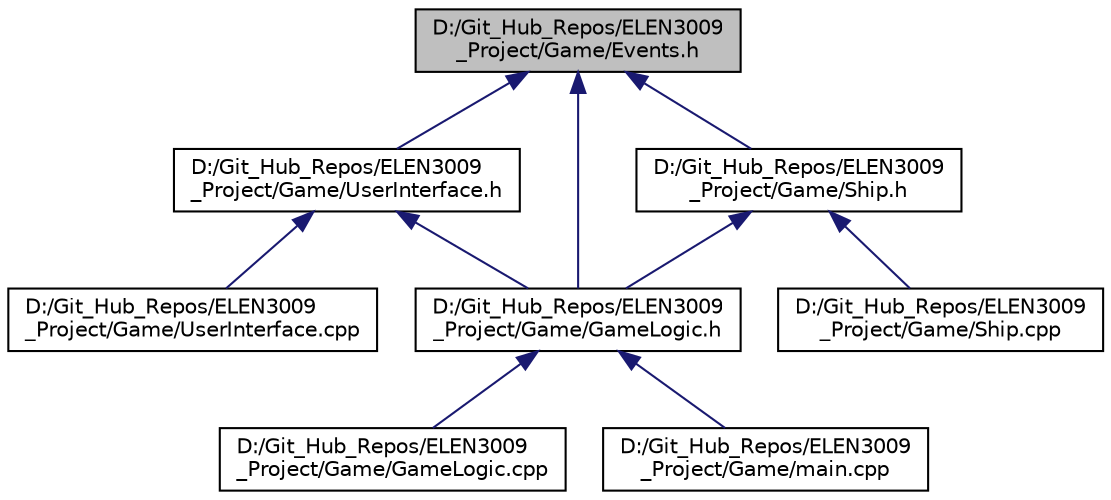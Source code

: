 digraph "D:/Git_Hub_Repos/ELEN3009_Project/Game/Events.h"
{
  edge [fontname="Helvetica",fontsize="10",labelfontname="Helvetica",labelfontsize="10"];
  node [fontname="Helvetica",fontsize="10",shape=record];
  Node1 [label="D:/Git_Hub_Repos/ELEN3009\l_Project/Game/Events.h",height=0.2,width=0.4,color="black", fillcolor="grey75", style="filled", fontcolor="black"];
  Node1 -> Node2 [dir="back",color="midnightblue",fontsize="10",style="solid",fontname="Helvetica"];
  Node2 [label="D:/Git_Hub_Repos/ELEN3009\l_Project/Game/UserInterface.h",height=0.2,width=0.4,color="black", fillcolor="white", style="filled",URL="$UserInterface_8h.html"];
  Node2 -> Node3 [dir="back",color="midnightblue",fontsize="10",style="solid",fontname="Helvetica"];
  Node3 [label="D:/Git_Hub_Repos/ELEN3009\l_Project/Game/GameLogic.h",height=0.2,width=0.4,color="black", fillcolor="white", style="filled",URL="$GameLogic_8h.html"];
  Node3 -> Node4 [dir="back",color="midnightblue",fontsize="10",style="solid",fontname="Helvetica"];
  Node4 [label="D:/Git_Hub_Repos/ELEN3009\l_Project/Game/GameLogic.cpp",height=0.2,width=0.4,color="black", fillcolor="white", style="filled",URL="$GameLogic_8cpp.html"];
  Node3 -> Node5 [dir="back",color="midnightblue",fontsize="10",style="solid",fontname="Helvetica"];
  Node5 [label="D:/Git_Hub_Repos/ELEN3009\l_Project/Game/main.cpp",height=0.2,width=0.4,color="black", fillcolor="white", style="filled",URL="$main_8cpp.html"];
  Node2 -> Node6 [dir="back",color="midnightblue",fontsize="10",style="solid",fontname="Helvetica"];
  Node6 [label="D:/Git_Hub_Repos/ELEN3009\l_Project/Game/UserInterface.cpp",height=0.2,width=0.4,color="black", fillcolor="white", style="filled",URL="$UserInterface_8cpp.html"];
  Node1 -> Node7 [dir="back",color="midnightblue",fontsize="10",style="solid",fontname="Helvetica"];
  Node7 [label="D:/Git_Hub_Repos/ELEN3009\l_Project/Game/Ship.h",height=0.2,width=0.4,color="black", fillcolor="white", style="filled",URL="$Ship_8h.html"];
  Node7 -> Node3 [dir="back",color="midnightblue",fontsize="10",style="solid",fontname="Helvetica"];
  Node7 -> Node8 [dir="back",color="midnightblue",fontsize="10",style="solid",fontname="Helvetica"];
  Node8 [label="D:/Git_Hub_Repos/ELEN3009\l_Project/Game/Ship.cpp",height=0.2,width=0.4,color="black", fillcolor="white", style="filled",URL="$Ship_8cpp.html"];
  Node1 -> Node3 [dir="back",color="midnightblue",fontsize="10",style="solid",fontname="Helvetica"];
}
